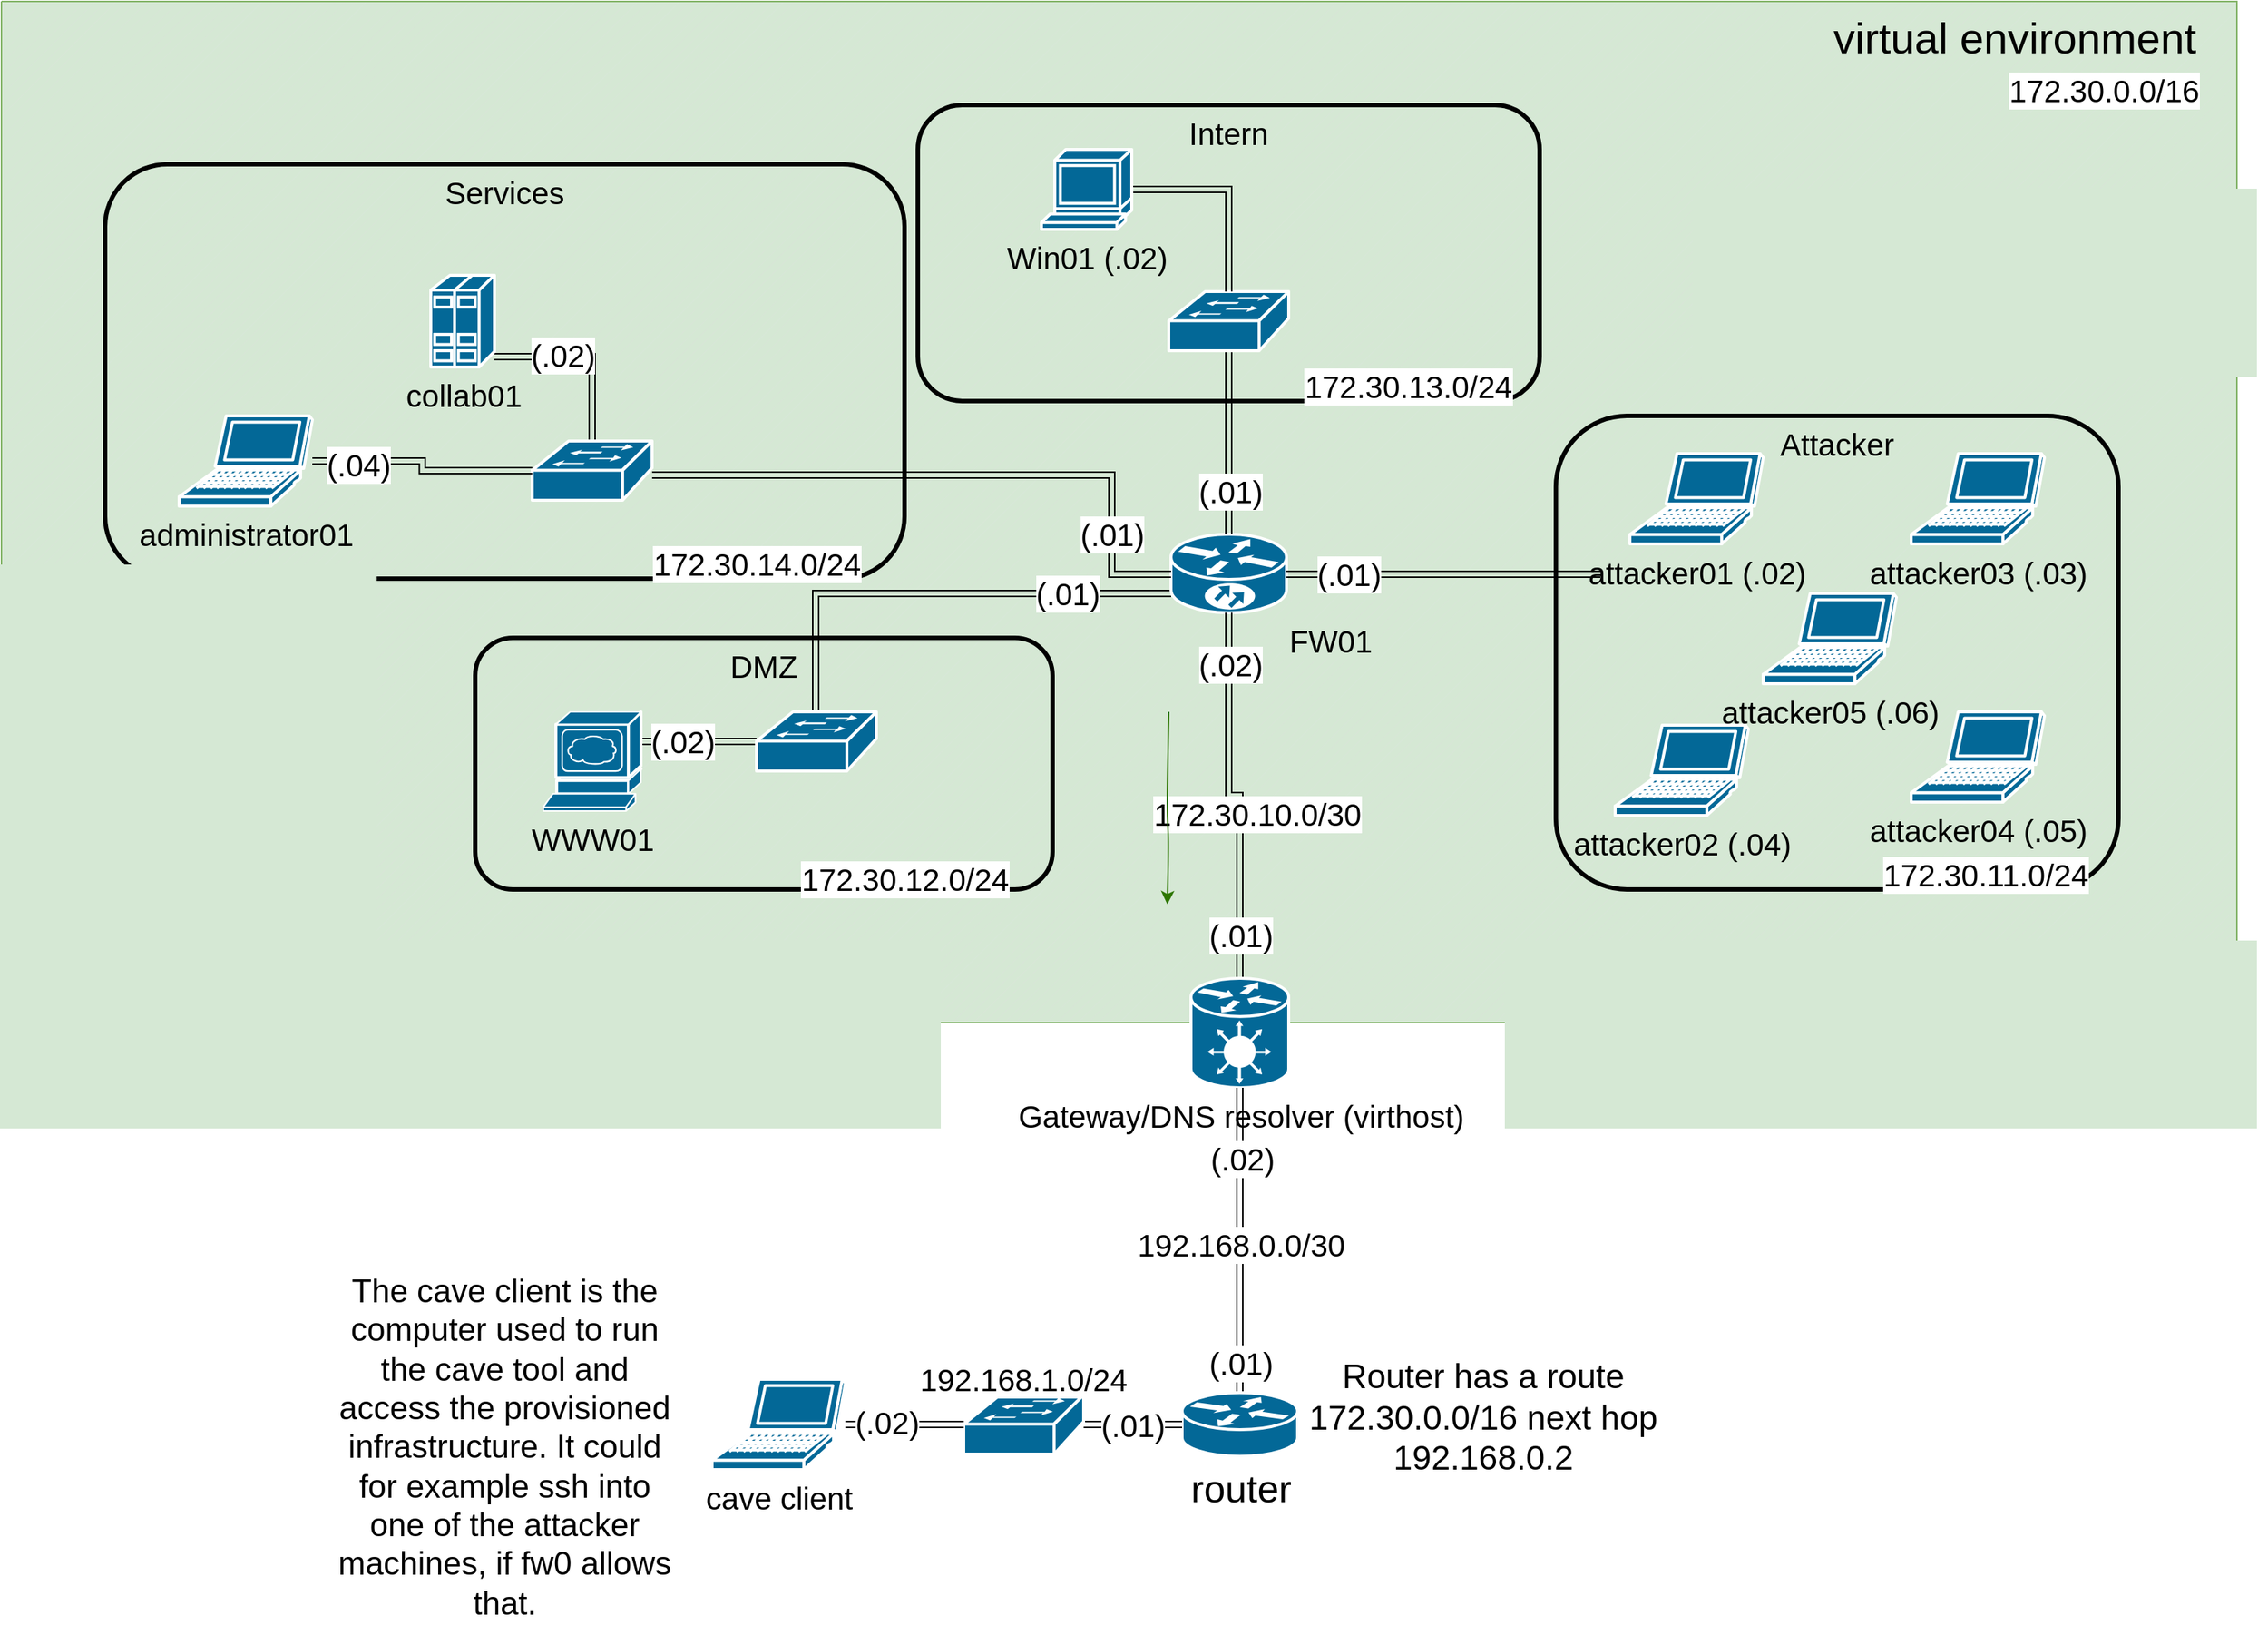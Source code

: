 <mxfile version="27.0.6">
  <diagram name="Page-1" id="vnAkXuTuvJRwIlcAzrVX">
    <mxGraphModel dx="3254" dy="1168" grid="1" gridSize="10" guides="1" tooltips="1" connect="1" arrows="1" fold="1" page="1" pageScale="1" pageWidth="1100" pageHeight="850" math="0" shadow="0">
      <root>
        <mxCell id="0" />
        <mxCell id="1" parent="0" />
        <mxCell id="xQ_bCr9xcQz8_RW7OUUC-5" value="" style="verticalLabelPosition=bottom;verticalAlign=top;html=1;shape=mxgraph.basic.patternFillRect;fillStyle=diag;step=5;fillStrokeWidth=0.2;fillStrokeColor=#dddddd;fillColor=#d5e8d4;strokeColor=#82b366;labelPosition=right;align=left;fontSize=33;" vertex="1" parent="1">
          <mxGeometry x="-370" y="100" width="1510" height="690" as="geometry" />
        </mxCell>
        <mxCell id="pdnFmVrXOfiYsiXNWUlA-29" value="&lt;div&gt;Intern&lt;/div&gt;" style="rounded=1;whiteSpace=wrap;html=1;fillColor=none;verticalAlign=top;align=center;fontSize=21;strokeWidth=3;strokeColor=default;" parent="1" vertex="1">
          <mxGeometry x="249" y="170" width="420" height="200" as="geometry" />
        </mxCell>
        <mxCell id="pdnFmVrXOfiYsiXNWUlA-39" value="Attacker" style="rounded=1;whiteSpace=wrap;html=1;fillColor=none;verticalAlign=top;align=center;fontSize=21;strokeWidth=3;strokeColor=default;" parent="1" vertex="1">
          <mxGeometry x="680" y="380" width="380" height="320" as="geometry" />
        </mxCell>
        <mxCell id="pdnFmVrXOfiYsiXNWUlA-30" value="DMZ" style="rounded=1;whiteSpace=wrap;html=1;fillColor=none;verticalAlign=top;fontSize=21;strokeWidth=3;strokeColor=default;" parent="1" vertex="1">
          <mxGeometry x="-50" y="530" width="390" height="170" as="geometry" />
        </mxCell>
        <mxCell id="pdnFmVrXOfiYsiXNWUlA-13" style="edgeStyle=orthogonalEdgeStyle;rounded=0;orthogonalLoop=1;jettySize=auto;html=1;startArrow=classic;startFill=1;shape=link;fontSize=21;" parent="1" source="pdnFmVrXOfiYsiXNWUlA-2" target="pdnFmVrXOfiYsiXNWUlA-6" edge="1">
          <mxGeometry relative="1" as="geometry">
            <Array as="points">
              <mxPoint x="90" y="600" />
              <mxPoint x="90" y="600" />
            </Array>
          </mxGeometry>
        </mxCell>
        <mxCell id="tUtYDBg4PoSrnOc9uBM8-22" value="(.02)" style="edgeLabel;html=1;align=center;verticalAlign=middle;resizable=0;points=[];fontSize=21;" parent="pdnFmVrXOfiYsiXNWUlA-13" vertex="1" connectable="0">
          <mxGeometry x="-0.789" y="-5" relative="1" as="geometry">
            <mxPoint x="20" y="-5" as="offset" />
          </mxGeometry>
        </mxCell>
        <mxCell id="pdnFmVrXOfiYsiXNWUlA-2" value="WWW01" style="shape=mxgraph.cisco.servers.www_server;sketch=0;html=1;pointerEvents=1;dashed=0;fillColor=#036897;strokeColor=#ffffff;strokeWidth=2;verticalLabelPosition=bottom;verticalAlign=top;align=center;outlineConnect=0;fontSize=21;" parent="1" vertex="1">
          <mxGeometry x="-4" y="580" width="66" height="67" as="geometry" />
        </mxCell>
        <mxCell id="tUtYDBg4PoSrnOc9uBM8-9" style="edgeStyle=orthogonalEdgeStyle;rounded=0;orthogonalLoop=1;jettySize=auto;html=1;shape=link;fontSize=21;" parent="1" source="pdnFmVrXOfiYsiXNWUlA-3" target="pdnFmVrXOfiYsiXNWUlA-6" edge="1">
          <mxGeometry relative="1" as="geometry">
            <Array as="points">
              <mxPoint x="180" y="500" />
            </Array>
          </mxGeometry>
        </mxCell>
        <mxCell id="tUtYDBg4PoSrnOc9uBM8-10" value="&lt;div&gt;172.30.12.0/24&lt;/div&gt;" style="edgeLabel;html=1;align=center;verticalAlign=middle;resizable=0;points=[];fontSize=21;" parent="tUtYDBg4PoSrnOc9uBM8-9" vertex="1" connectable="0">
          <mxGeometry x="-0.081" relative="1" as="geometry">
            <mxPoint x="-33" y="193" as="offset" />
          </mxGeometry>
        </mxCell>
        <mxCell id="tUtYDBg4PoSrnOc9uBM8-11" value="&lt;div&gt;(.01)&lt;/div&gt;" style="edgeLabel;html=1;align=center;verticalAlign=middle;resizable=0;points=[];fontSize=21;" parent="tUtYDBg4PoSrnOc9uBM8-9" vertex="1" connectable="0">
          <mxGeometry x="-0.856" y="-1" relative="1" as="geometry">
            <mxPoint x="-47" y="1" as="offset" />
          </mxGeometry>
        </mxCell>
        <mxCell id="pdnFmVrXOfiYsiXNWUlA-3" value="&lt;div&gt;FW01&lt;/div&gt;&lt;div&gt;&lt;br&gt;&lt;/div&gt;" style="shape=mxgraph.cisco.routers.10700;sketch=0;html=1;pointerEvents=1;dashed=0;fillColor=#036897;strokeColor=#ffffff;strokeWidth=2;verticalLabelPosition=bottom;verticalAlign=top;align=left;outlineConnect=0;fontSize=21;labelPosition=right;" parent="1" vertex="1">
          <mxGeometry x="420" y="460" width="78" height="53" as="geometry" />
        </mxCell>
        <mxCell id="pdnFmVrXOfiYsiXNWUlA-6" value="" style="shape=mxgraph.cisco.switches.workgroup_switch;sketch=0;html=1;pointerEvents=1;dashed=0;fillColor=#036897;strokeColor=#ffffff;strokeWidth=2;verticalLabelPosition=bottom;verticalAlign=top;align=center;outlineConnect=0;fontSize=21;" parent="1" vertex="1">
          <mxGeometry x="140" y="580" width="81" height="40" as="geometry" />
        </mxCell>
        <mxCell id="pdnFmVrXOfiYsiXNWUlA-19" style="edgeStyle=orthogonalEdgeStyle;rounded=0;orthogonalLoop=1;jettySize=auto;html=1;startArrow=classic;startFill=1;shape=link;fontSize=21;" parent="1" target="pdnFmVrXOfiYsiXNWUlA-3" edge="1">
          <mxGeometry relative="1" as="geometry">
            <mxPoint x="710" y="487" as="sourcePoint" />
            <Array as="points">
              <mxPoint x="660" y="487" />
              <mxPoint x="660" y="487" />
            </Array>
          </mxGeometry>
        </mxCell>
        <mxCell id="pdnFmVrXOfiYsiXNWUlA-36" value="172.30.11.0/24" style="edgeLabel;html=1;align=center;verticalAlign=middle;resizable=0;points=[];fontSize=21;" parent="pdnFmVrXOfiYsiXNWUlA-19" vertex="1" connectable="0">
          <mxGeometry x="-0.04" y="1" relative="1" as="geometry">
            <mxPoint x="362" y="202" as="offset" />
          </mxGeometry>
        </mxCell>
        <mxCell id="pdnFmVrXOfiYsiXNWUlA-41" value="(.01)" style="edgeLabel;html=1;align=center;verticalAlign=middle;resizable=0;points=[];fontSize=21;" parent="pdnFmVrXOfiYsiXNWUlA-19" vertex="1" connectable="0">
          <mxGeometry x="0.77" relative="1" as="geometry">
            <mxPoint x="17" as="offset" />
          </mxGeometry>
        </mxCell>
        <mxCell id="pdnFmVrXOfiYsiXNWUlA-16" value="&lt;div&gt;attacker01 (.02)&lt;br&gt;&lt;/div&gt;&lt;div&gt;&lt;br&gt;&lt;/div&gt;" style="shape=mxgraph.cisco.computers_and_peripherals.laptop;sketch=0;html=1;pointerEvents=1;dashed=0;fillColor=#036897;strokeColor=#ffffff;strokeWidth=2;verticalLabelPosition=bottom;verticalAlign=top;align=center;outlineConnect=0;fontSize=21;" parent="1" vertex="1">
          <mxGeometry x="730" y="405.5" width="90" height="61" as="geometry" />
        </mxCell>
        <mxCell id="pdnFmVrXOfiYsiXNWUlA-22" style="edgeStyle=orthogonalEdgeStyle;rounded=0;orthogonalLoop=1;jettySize=auto;html=1;shape=link;fontSize=21;" parent="1" source="pdnFmVrXOfiYsiXNWUlA-21" target="pdnFmVrXOfiYsiXNWUlA-3" edge="1">
          <mxGeometry relative="1" as="geometry" />
        </mxCell>
        <mxCell id="pdnFmVrXOfiYsiXNWUlA-38" value="172.30.13.0/24" style="edgeLabel;html=1;align=center;verticalAlign=middle;resizable=0;points=[];fontSize=21;" parent="pdnFmVrXOfiYsiXNWUlA-22" vertex="1" connectable="0">
          <mxGeometry x="0.097" y="1" relative="1" as="geometry">
            <mxPoint x="120" y="-44" as="offset" />
          </mxGeometry>
        </mxCell>
        <mxCell id="pdnFmVrXOfiYsiXNWUlA-42" value="(.01)" style="edgeLabel;html=1;align=center;verticalAlign=middle;resizable=0;points=[];fontSize=21;" parent="pdnFmVrXOfiYsiXNWUlA-22" vertex="1" connectable="0">
          <mxGeometry x="0.758" y="1" relative="1" as="geometry">
            <mxPoint y="-14" as="offset" />
          </mxGeometry>
        </mxCell>
        <mxCell id="pdnFmVrXOfiYsiXNWUlA-21" value="" style="shape=mxgraph.cisco.switches.workgroup_switch;sketch=0;html=1;pointerEvents=1;dashed=0;fillColor=#036897;strokeColor=#ffffff;strokeWidth=2;verticalLabelPosition=bottom;verticalAlign=top;align=center;outlineConnect=0;fontSize=21;" parent="1" vertex="1">
          <mxGeometry x="418.5" y="296" width="81" height="40" as="geometry" />
        </mxCell>
        <mxCell id="pdnFmVrXOfiYsiXNWUlA-25" style="edgeStyle=orthogonalEdgeStyle;rounded=0;orthogonalLoop=1;jettySize=auto;html=1;shape=link;fontSize=21;" parent="1" source="pdnFmVrXOfiYsiXNWUlA-23" target="pdnFmVrXOfiYsiXNWUlA-21" edge="1">
          <mxGeometry relative="1" as="geometry" />
        </mxCell>
        <mxCell id="pdnFmVrXOfiYsiXNWUlA-23" value="Win01 (.02)" style="shape=mxgraph.cisco.computers_and_peripherals.terminal;sketch=0;html=1;pointerEvents=1;dashed=0;fillColor=#036897;strokeColor=#ffffff;strokeWidth=2;verticalLabelPosition=bottom;verticalAlign=top;align=center;outlineConnect=0;fontSize=21;" parent="1" vertex="1">
          <mxGeometry x="332.5" y="200" width="61" height="54" as="geometry" />
        </mxCell>
        <mxCell id="pdnFmVrXOfiYsiXNWUlA-34" style="edgeStyle=orthogonalEdgeStyle;rounded=0;orthogonalLoop=1;jettySize=auto;html=1;shape=link;fontSize=21;" parent="1" source="pdnFmVrXOfiYsiXNWUlA-44" target="pdnFmVrXOfiYsiXNWUlA-3" edge="1">
          <mxGeometry relative="1" as="geometry">
            <mxPoint x="459" y="680" as="sourcePoint" />
          </mxGeometry>
        </mxCell>
        <mxCell id="pdnFmVrXOfiYsiXNWUlA-35" value="&lt;div&gt;172.30.10.0/30&lt;/div&gt;" style="edgeLabel;html=1;align=center;verticalAlign=middle;resizable=0;points=[];fontSize=21;" parent="pdnFmVrXOfiYsiXNWUlA-34" vertex="1" connectable="0">
          <mxGeometry x="-0.066" y="-4" relative="1" as="geometry">
            <mxPoint x="7" y="8" as="offset" />
          </mxGeometry>
        </mxCell>
        <mxCell id="pdnFmVrXOfiYsiXNWUlA-43" value="(.02)" style="edgeLabel;html=1;align=center;verticalAlign=middle;resizable=0;points=[];fontSize=21;" parent="pdnFmVrXOfiYsiXNWUlA-34" vertex="1" connectable="0">
          <mxGeometry x="0.605" y="1" relative="1" as="geometry">
            <mxPoint x="2" y="-16" as="offset" />
          </mxGeometry>
        </mxCell>
        <mxCell id="pdnFmVrXOfiYsiXNWUlA-45" value="(.01)" style="edgeLabel;html=1;align=center;verticalAlign=middle;resizable=0;points=[];fontSize=21;" parent="pdnFmVrXOfiYsiXNWUlA-34" vertex="1" connectable="0">
          <mxGeometry x="-0.547" relative="1" as="geometry">
            <mxPoint y="28" as="offset" />
          </mxGeometry>
        </mxCell>
        <mxCell id="pdnFmVrXOfiYsiXNWUlA-44" value="&lt;div&gt;Gateway/DNS resolver (virthost)&lt;br&gt;&lt;/div&gt;" style="shape=mxgraph.cisco.hubs_and_gateways.generic_gateway;html=1;pointerEvents=1;dashed=0;fillColor=#036897;strokeColor=#ffffff;strokeWidth=2;verticalLabelPosition=bottom;verticalAlign=top;align=center;outlineConnect=0;fontSize=21;" parent="1" vertex="1">
          <mxGeometry x="433.5" y="760" width="66" height="74" as="geometry" />
        </mxCell>
        <mxCell id="qUusdZB2r1_lu0jh_u5s-7" value="" style="curved=1;endArrow=none;html=1;rounded=0;endFill=0;startArrow=classic;startFill=1;fillColor=#60a917;strokeColor=#2D7600;fontSize=21;" parent="1" edge="1">
          <mxGeometry width="50" height="50" relative="1" as="geometry">
            <mxPoint x="417.5" y="710" as="sourcePoint" />
            <mxPoint x="418.5" y="580" as="targetPoint" />
            <Array as="points">
              <mxPoint x="418.5" y="670" />
              <mxPoint x="417.5" y="650" />
              <mxPoint x="417.5" y="633" />
            </Array>
          </mxGeometry>
        </mxCell>
        <mxCell id="tUtYDBg4PoSrnOc9uBM8-3" value="&lt;div&gt;attacker04 (.05)&lt;br&gt;&lt;/div&gt;&lt;div&gt;&lt;br&gt;&lt;/div&gt;" style="shape=mxgraph.cisco.computers_and_peripherals.laptop;sketch=0;html=1;pointerEvents=1;dashed=0;fillColor=#036897;strokeColor=#ffffff;strokeWidth=2;verticalLabelPosition=bottom;verticalAlign=top;align=center;outlineConnect=0;fontSize=21;" parent="1" vertex="1">
          <mxGeometry x="920" y="580" width="90" height="61" as="geometry" />
        </mxCell>
        <mxCell id="tUtYDBg4PoSrnOc9uBM8-4" value="&lt;div&gt;attacker02 (.04)&lt;br&gt;&lt;/div&gt;&lt;div&gt;&lt;br&gt;&lt;/div&gt;" style="shape=mxgraph.cisco.computers_and_peripherals.laptop;sketch=0;html=1;pointerEvents=1;dashed=0;fillColor=#036897;strokeColor=#ffffff;strokeWidth=2;verticalLabelPosition=bottom;verticalAlign=top;align=center;outlineConnect=0;fontSize=21;" parent="1" vertex="1">
          <mxGeometry x="720" y="589" width="90" height="61" as="geometry" />
        </mxCell>
        <mxCell id="tUtYDBg4PoSrnOc9uBM8-5" value="&lt;div&gt;attacker03 (.03)&lt;br&gt;&lt;/div&gt;&lt;div&gt;&lt;br&gt;&lt;/div&gt;" style="shape=mxgraph.cisco.computers_and_peripherals.laptop;sketch=0;html=1;pointerEvents=1;dashed=0;fillColor=#036897;strokeColor=#ffffff;strokeWidth=2;verticalLabelPosition=bottom;verticalAlign=top;align=center;outlineConnect=0;fontSize=21;" parent="1" vertex="1">
          <mxGeometry x="920" y="405.5" width="90" height="61" as="geometry" />
        </mxCell>
        <mxCell id="tUtYDBg4PoSrnOc9uBM8-7" value="Services" style="rounded=1;whiteSpace=wrap;html=1;fillColor=none;verticalAlign=top;fontSize=21;strokeWidth=3;strokeColor=default;" parent="1" vertex="1">
          <mxGeometry x="-300" y="210" width="540" height="280" as="geometry" />
        </mxCell>
        <mxCell id="tUtYDBg4PoSrnOc9uBM8-14" style="edgeStyle=orthogonalEdgeStyle;rounded=0;orthogonalLoop=1;jettySize=auto;html=1;shape=link;fontSize=21;" parent="1" source="tUtYDBg4PoSrnOc9uBM8-12" target="tUtYDBg4PoSrnOc9uBM8-13" edge="1">
          <mxGeometry relative="1" as="geometry">
            <Array as="points">
              <mxPoint x="-8" y="340" />
              <mxPoint x="29" y="340" />
            </Array>
          </mxGeometry>
        </mxCell>
        <mxCell id="wlYYy0KxcnSSvXFFhavd-3" value="(.02)" style="edgeLabel;html=1;align=center;verticalAlign=middle;resizable=0;points=[];fontSize=21;" parent="tUtYDBg4PoSrnOc9uBM8-14" vertex="1" connectable="0">
          <mxGeometry x="-0.279" y="1" relative="1" as="geometry">
            <mxPoint x="1" as="offset" />
          </mxGeometry>
        </mxCell>
        <mxCell id="tUtYDBg4PoSrnOc9uBM8-12" value="collab01" style="shape=mxgraph.cisco.servers.standard_host;sketch=0;html=1;pointerEvents=1;dashed=0;fillColor=#036897;strokeColor=#ffffff;strokeWidth=2;verticalLabelPosition=bottom;verticalAlign=top;align=center;outlineConnect=0;fontSize=21;" parent="1" vertex="1">
          <mxGeometry x="-80" y="285" width="43" height="62" as="geometry" />
        </mxCell>
        <mxCell id="tUtYDBg4PoSrnOc9uBM8-15" style="edgeStyle=orthogonalEdgeStyle;rounded=0;orthogonalLoop=1;jettySize=auto;html=1;shape=link;fontSize=21;" parent="1" source="tUtYDBg4PoSrnOc9uBM8-13" target="pdnFmVrXOfiYsiXNWUlA-3" edge="1">
          <mxGeometry relative="1" as="geometry">
            <Array as="points">
              <mxPoint x="380" y="420" />
              <mxPoint x="380" y="487" />
            </Array>
          </mxGeometry>
        </mxCell>
        <mxCell id="tUtYDBg4PoSrnOc9uBM8-16" value="(.01)" style="edgeLabel;html=1;align=center;verticalAlign=middle;resizable=0;points=[];fontSize=21;" parent="tUtYDBg4PoSrnOc9uBM8-15" vertex="1" connectable="0">
          <mxGeometry x="0.76" y="-2" relative="1" as="geometry">
            <mxPoint x="2" y="-17" as="offset" />
          </mxGeometry>
        </mxCell>
        <mxCell id="tUtYDBg4PoSrnOc9uBM8-17" value="172.30.14.0/24" style="edgeLabel;html=1;align=center;verticalAlign=middle;resizable=0;points=[];fontSize=21;" parent="tUtYDBg4PoSrnOc9uBM8-15" vertex="1" connectable="0">
          <mxGeometry x="-0.063" y="-7" relative="1" as="geometry">
            <mxPoint x="-125" y="53" as="offset" />
          </mxGeometry>
        </mxCell>
        <mxCell id="tUtYDBg4PoSrnOc9uBM8-13" value="" style="shape=mxgraph.cisco.switches.workgroup_switch;sketch=0;html=1;pointerEvents=1;dashed=0;fillColor=#036897;strokeColor=#ffffff;strokeWidth=2;verticalLabelPosition=bottom;verticalAlign=top;align=center;outlineConnect=0;fontSize=21;" parent="1" vertex="1">
          <mxGeometry x="-11.5" y="397" width="81" height="40" as="geometry" />
        </mxCell>
        <mxCell id="tUtYDBg4PoSrnOc9uBM8-19" value="&lt;div&gt;attacker05 (.06)&lt;br&gt;&lt;/div&gt;&lt;div&gt;&lt;br&gt;&lt;/div&gt;" style="shape=mxgraph.cisco.computers_and_peripherals.laptop;sketch=0;html=1;pointerEvents=1;dashed=0;fillColor=#036897;strokeColor=#ffffff;strokeWidth=2;verticalLabelPosition=bottom;verticalAlign=top;align=center;outlineConnect=0;fontSize=21;" parent="1" vertex="1">
          <mxGeometry x="820" y="500" width="90" height="61" as="geometry" />
        </mxCell>
        <mxCell id="tUtYDBg4PoSrnOc9uBM8-24" style="edgeStyle=orthogonalEdgeStyle;rounded=0;orthogonalLoop=1;jettySize=auto;html=1;shape=link;fontSize=21;" parent="1" source="wlYYy0KxcnSSvXFFhavd-1" target="tUtYDBg4PoSrnOc9uBM8-13" edge="1">
          <mxGeometry relative="1" as="geometry">
            <Array as="points" />
            <mxPoint x="-134" y="420" as="sourcePoint" />
          </mxGeometry>
        </mxCell>
        <mxCell id="tUtYDBg4PoSrnOc9uBM8-25" value="(.04)" style="edgeLabel;html=1;align=center;verticalAlign=middle;resizable=0;points=[];fontSize=21;" parent="tUtYDBg4PoSrnOc9uBM8-24" vertex="1" connectable="0">
          <mxGeometry x="-0.597" y="-2" relative="1" as="geometry">
            <mxPoint as="offset" />
          </mxGeometry>
        </mxCell>
        <mxCell id="wlYYy0KxcnSSvXFFhavd-1" value="administrator01" style="shape=mxgraph.cisco.computers_and_peripherals.laptop;sketch=0;html=1;pointerEvents=1;dashed=0;fillColor=#036897;strokeColor=#ffffff;strokeWidth=2;verticalLabelPosition=bottom;verticalAlign=top;align=center;outlineConnect=0;fontSize=21;" parent="1" vertex="1">
          <mxGeometry x="-250" y="380" width="90" height="61" as="geometry" />
        </mxCell>
        <mxCell id="xQ_bCr9xcQz8_RW7OUUC-6" value="virtual environment" style="text;html=1;align=center;verticalAlign=middle;whiteSpace=wrap;rounded=0;fontSize=29;" vertex="1" parent="1">
          <mxGeometry x="820" y="110" width="340" height="30" as="geometry" />
        </mxCell>
        <mxCell id="xQ_bCr9xcQz8_RW7OUUC-9" style="edgeStyle=orthogonalEdgeStyle;rounded=0;orthogonalLoop=1;jettySize=auto;html=1;shape=link;" edge="1" parent="1" source="xQ_bCr9xcQz8_RW7OUUC-8" target="pdnFmVrXOfiYsiXNWUlA-44">
          <mxGeometry relative="1" as="geometry" />
        </mxCell>
        <mxCell id="xQ_bCr9xcQz8_RW7OUUC-8" value="&lt;div&gt;router&lt;/div&gt;" style="shape=mxgraph.cisco.routers.router;sketch=0;html=1;pointerEvents=1;dashed=0;fillColor=#036897;strokeColor=#ffffff;strokeWidth=2;verticalLabelPosition=bottom;verticalAlign=top;align=center;outlineConnect=0;fontSize=26;" vertex="1" parent="1">
          <mxGeometry x="427.5" y="1040" width="78" height="43" as="geometry" />
        </mxCell>
        <mxCell id="xQ_bCr9xcQz8_RW7OUUC-14" style="edgeStyle=orthogonalEdgeStyle;rounded=0;orthogonalLoop=1;jettySize=auto;html=1;shape=link;" edge="1" parent="1" source="xQ_bCr9xcQz8_RW7OUUC-10" target="xQ_bCr9xcQz8_RW7OUUC-8">
          <mxGeometry relative="1" as="geometry" />
        </mxCell>
        <mxCell id="xQ_bCr9xcQz8_RW7OUUC-10" value="" style="shape=mxgraph.cisco.switches.workgroup_switch;sketch=0;html=1;pointerEvents=1;dashed=0;fillColor=#036897;strokeColor=#ffffff;strokeWidth=2;verticalLabelPosition=bottom;verticalAlign=top;align=center;outlineConnect=0;fontSize=21;" vertex="1" parent="1">
          <mxGeometry x="280" y="1041.5" width="81" height="40" as="geometry" />
        </mxCell>
        <mxCell id="xQ_bCr9xcQz8_RW7OUUC-12" style="edgeStyle=orthogonalEdgeStyle;rounded=0;orthogonalLoop=1;jettySize=auto;html=1;shape=link;" edge="1" parent="1" source="xQ_bCr9xcQz8_RW7OUUC-11" target="xQ_bCr9xcQz8_RW7OUUC-10">
          <mxGeometry relative="1" as="geometry" />
        </mxCell>
        <mxCell id="xQ_bCr9xcQz8_RW7OUUC-11" value="cave client" style="shape=mxgraph.cisco.computers_and_peripherals.laptop;sketch=0;html=1;pointerEvents=1;dashed=0;fillColor=#036897;strokeColor=#ffffff;strokeWidth=2;verticalLabelPosition=bottom;verticalAlign=top;align=center;outlineConnect=0;fontSize=21;" vertex="1" parent="1">
          <mxGeometry x="110" y="1031" width="90" height="61" as="geometry" />
        </mxCell>
        <mxCell id="xQ_bCr9xcQz8_RW7OUUC-15" value="192.168.0.0/30" style="edgeLabel;html=1;align=center;verticalAlign=middle;resizable=0;points=[];fontSize=21;" vertex="1" connectable="0" parent="1">
          <mxGeometry x="466.5" y="940" as="geometry" />
        </mxCell>
        <mxCell id="xQ_bCr9xcQz8_RW7OUUC-16" value="(.01)" style="edgeLabel;html=1;align=center;verticalAlign=middle;resizable=0;points=[];fontSize=21;" vertex="1" connectable="0" parent="1">
          <mxGeometry x="466.5" y="1020" as="geometry" />
        </mxCell>
        <mxCell id="xQ_bCr9xcQz8_RW7OUUC-17" value="(.02)" style="edgeLabel;html=1;align=center;verticalAlign=middle;resizable=0;points=[];fontSize=21;" vertex="1" connectable="0" parent="1">
          <mxGeometry x="580" y="920" as="geometry">
            <mxPoint x="-112" y="-38" as="offset" />
          </mxGeometry>
        </mxCell>
        <mxCell id="xQ_bCr9xcQz8_RW7OUUC-18" value="&lt;div&gt;192.168.1.0/24&lt;/div&gt;" style="edgeLabel;html=1;align=center;verticalAlign=middle;resizable=0;points=[];fontSize=21;" vertex="1" connectable="0" parent="1">
          <mxGeometry x="320" y="1031" as="geometry" />
        </mxCell>
        <mxCell id="xQ_bCr9xcQz8_RW7OUUC-19" value="(.01)" style="edgeLabel;html=1;align=center;verticalAlign=middle;resizable=0;points=[];fontSize=21;" vertex="1" connectable="0" parent="1">
          <mxGeometry x="393.5" y="1061.5" as="geometry" />
        </mxCell>
        <mxCell id="xQ_bCr9xcQz8_RW7OUUC-20" value="(.02)" style="edgeLabel;html=1;align=center;verticalAlign=middle;resizable=0;points=[];fontSize=21;" vertex="1" connectable="0" parent="1">
          <mxGeometry x="340" y="1098" as="geometry">
            <mxPoint x="-112" y="-38" as="offset" />
          </mxGeometry>
        </mxCell>
        <mxCell id="xQ_bCr9xcQz8_RW7OUUC-21" value="172.30.0.0/16" style="edgeLabel;html=1;align=center;verticalAlign=middle;resizable=0;points=[];fontSize=21;" vertex="1" connectable="0" parent="1">
          <mxGeometry x="1050" y="160" as="geometry" />
        </mxCell>
        <mxCell id="xQ_bCr9xcQz8_RW7OUUC-23" value="Router has a route 172.30.0.0/16 next hop 192.168.0.2" style="text;strokeColor=none;align=center;fillColor=none;html=1;verticalAlign=middle;whiteSpace=wrap;rounded=0;fontSize=23;" vertex="1" parent="1">
          <mxGeometry x="505.5" y="1041.5" width="250" height="30" as="geometry" />
        </mxCell>
        <mxCell id="xQ_bCr9xcQz8_RW7OUUC-24" value="The cave client is the computer used to run the cave tool and access the provisioned infrastructure. It could for example ssh into one of the attacker machines, if fw0 allows that." style="text;strokeColor=none;align=center;fillColor=none;html=1;verticalAlign=middle;whiteSpace=wrap;rounded=0;fontSize=22;" vertex="1" parent="1">
          <mxGeometry x="-149.75" y="1062" width="239.5" height="30" as="geometry" />
        </mxCell>
      </root>
    </mxGraphModel>
  </diagram>
</mxfile>
